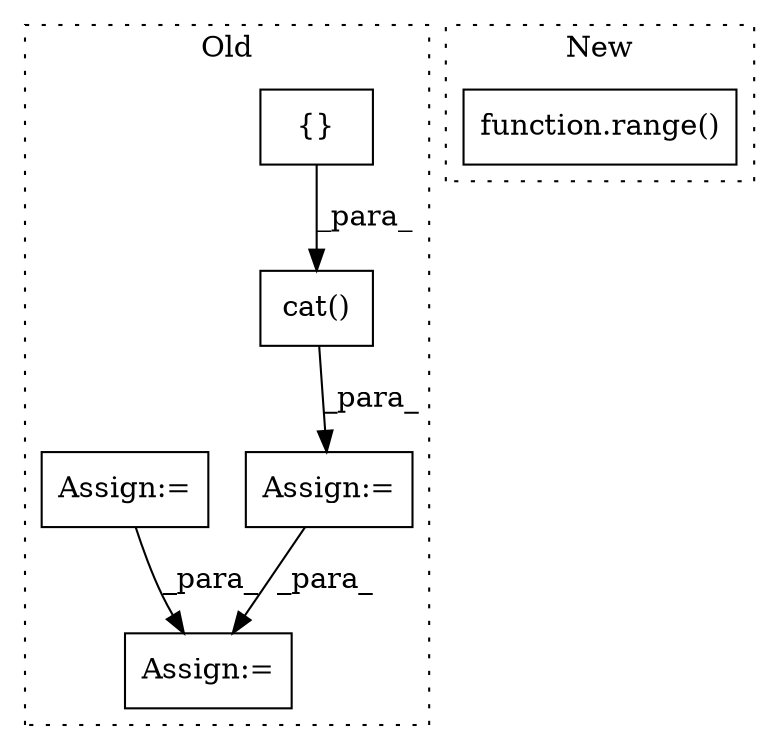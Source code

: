 digraph G {
subgraph cluster0 {
1 [label="cat()" a="75" s="496,534" l="10,9" shape="box"];
3 [label="Assign:=" a="68" s="493" l="3" shape="box"];
4 [label="Assign:=" a="68" s="711" l="3" shape="box"];
5 [label="{}" a="59" s="506,533" l="1,0" shape="box"];
6 [label="Assign:=" a="68" s="634" l="3" shape="box"];
label = "Old";
style="dotted";
}
subgraph cluster1 {
2 [label="function.range()" a="75" s="1117,1133" l="6,1" shape="box"];
label = "New";
style="dotted";
}
1 -> 3 [label="_para_"];
3 -> 4 [label="_para_"];
5 -> 1 [label="_para_"];
6 -> 4 [label="_para_"];
}
